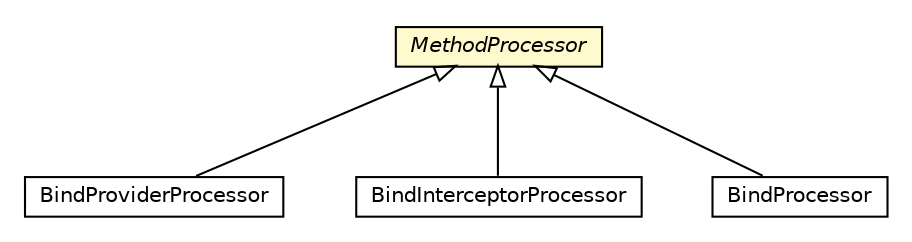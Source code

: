 #!/usr/local/bin/dot
#
# Class diagram 
# Generated by UMLGraph version 5.1 (http://www.umlgraph.org/)
#

digraph G {
	edge [fontname="Helvetica",fontsize=10,labelfontname="Helvetica",labelfontsize=10];
	node [fontname="Helvetica",fontsize=10,shape=plaintext];
	nodesep=0.25;
	ranksep=0.5;
	// org.androidtransfuse.analysis.module.BindProviderProcessor
	c53048 [label=<<table title="org.androidtransfuse.analysis.module.BindProviderProcessor" border="0" cellborder="1" cellspacing="0" cellpadding="2" port="p" href="./BindProviderProcessor.html">
		<tr><td><table border="0" cellspacing="0" cellpadding="1">
<tr><td align="center" balign="center"> BindProviderProcessor </td></tr>
		</table></td></tr>
		</table>>, fontname="Helvetica", fontcolor="black", fontsize=10.0];
	// org.androidtransfuse.analysis.module.MethodProcessor
	c53049 [label=<<table title="org.androidtransfuse.analysis.module.MethodProcessor" border="0" cellborder="1" cellspacing="0" cellpadding="2" port="p" bgcolor="lemonChiffon" href="./MethodProcessor.html">
		<tr><td><table border="0" cellspacing="0" cellpadding="1">
<tr><td align="center" balign="center"><font face="Helvetica-Oblique"> MethodProcessor </font></td></tr>
		</table></td></tr>
		</table>>, fontname="Helvetica", fontcolor="black", fontsize=10.0];
	// org.androidtransfuse.analysis.module.BindInterceptorProcessor
	c53050 [label=<<table title="org.androidtransfuse.analysis.module.BindInterceptorProcessor" border="0" cellborder="1" cellspacing="0" cellpadding="2" port="p" href="./BindInterceptorProcessor.html">
		<tr><td><table border="0" cellspacing="0" cellpadding="1">
<tr><td align="center" balign="center"> BindInterceptorProcessor </td></tr>
		</table></td></tr>
		</table>>, fontname="Helvetica", fontcolor="black", fontsize=10.0];
	// org.androidtransfuse.analysis.module.BindProcessor
	c53052 [label=<<table title="org.androidtransfuse.analysis.module.BindProcessor" border="0" cellborder="1" cellspacing="0" cellpadding="2" port="p" href="./BindProcessor.html">
		<tr><td><table border="0" cellspacing="0" cellpadding="1">
<tr><td align="center" balign="center"> BindProcessor </td></tr>
		</table></td></tr>
		</table>>, fontname="Helvetica", fontcolor="black", fontsize=10.0];
	//org.androidtransfuse.analysis.module.BindProviderProcessor extends org.androidtransfuse.analysis.module.MethodProcessor
	c53049:p -> c53048:p [dir=back,arrowtail=empty];
	//org.androidtransfuse.analysis.module.BindInterceptorProcessor extends org.androidtransfuse.analysis.module.MethodProcessor
	c53049:p -> c53050:p [dir=back,arrowtail=empty];
	//org.androidtransfuse.analysis.module.BindProcessor extends org.androidtransfuse.analysis.module.MethodProcessor
	c53049:p -> c53052:p [dir=back,arrowtail=empty];
}

